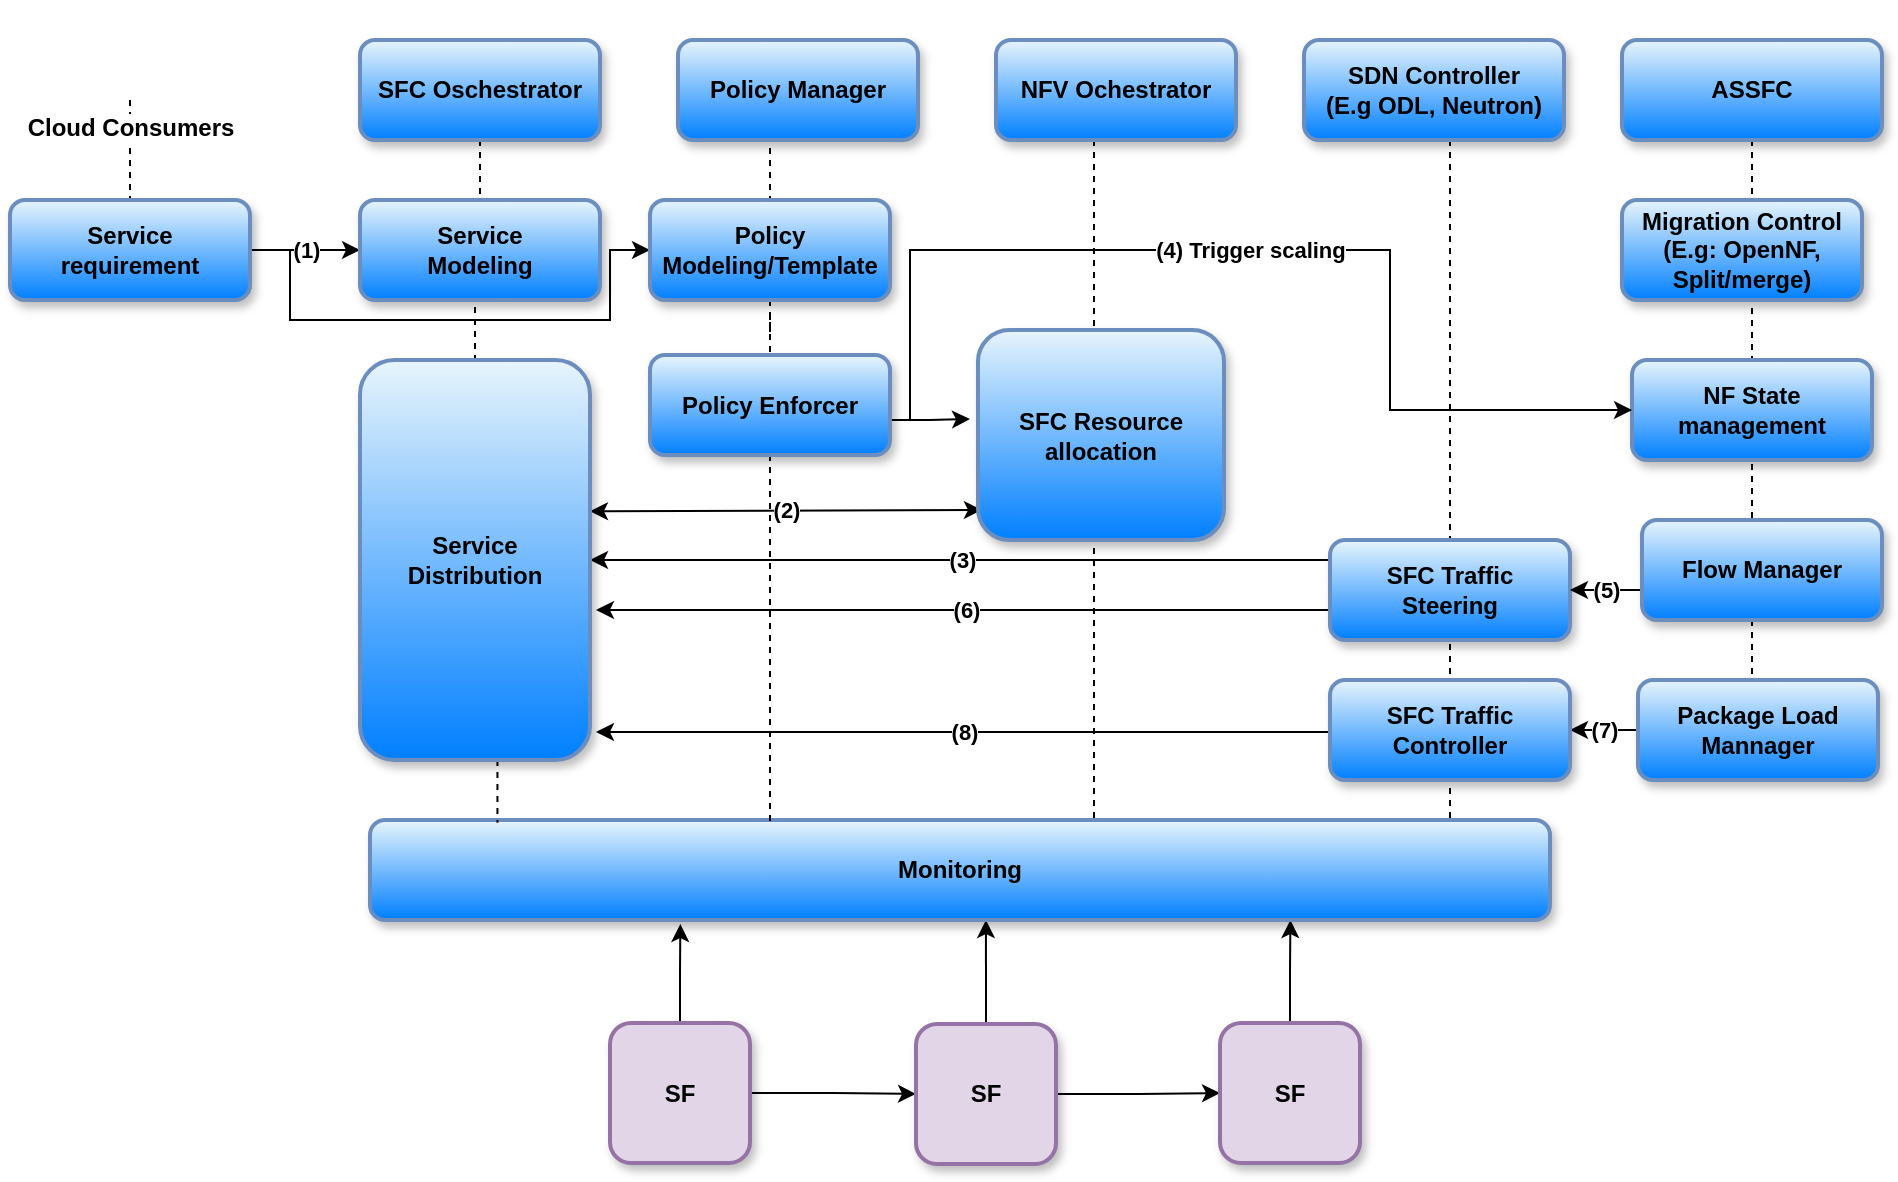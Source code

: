 <mxfile pages="1" version="11.2.1" type="github"><diagram id="kQbExWPN0CtBKPwcFrdm" name="Page-1"><mxGraphModel dx="2272" dy="804" grid="1" gridSize="10" guides="1" tooltips="1" connect="1" arrows="1" fold="1" page="1" pageScale="1" pageWidth="850" pageHeight="1100" math="0" shadow="0"><root><mxCell id="0"/><mxCell id="1" parent="0"/><mxCell id="6SpsZ48P79wsN-f36z8C-3" style="edgeStyle=orthogonalEdgeStyle;rounded=0;orthogonalLoop=1;jettySize=auto;html=1;endArrow=none;endFill=0;dashed=1;" edge="1" parent="1" source="CxNxVndCiNT-vSs8HuHa-2"><mxGeometry relative="1" as="geometry"><mxPoint x="861" y="500" as="targetPoint"/></mxGeometry></mxCell><mxCell id="CxNxVndCiNT-vSs8HuHa-1" style="edgeStyle=orthogonalEdgeStyle;rounded=0;orthogonalLoop=1;jettySize=auto;html=1;entryX=0.658;entryY=0;entryDx=0;entryDy=0;entryPerimeter=0;dashed=1;endArrow=none;endFill=0;" parent="1" source="JRXhheI9iP6am6KIxg5r-4" target="JRXhheI9iP6am6KIxg5r-3" edge="1"><mxGeometry relative="1" as="geometry"><Array as="points"><mxPoint x="532" y="520"/></Array></mxGeometry></mxCell><mxCell id="JRXhheI9iP6am6KIxg5r-28" style="edgeStyle=orthogonalEdgeStyle;rounded=0;orthogonalLoop=1;jettySize=auto;html=1;exitX=0.5;exitY=1;exitDx=0;exitDy=0;entryX=0.5;entryY=0;entryDx=0;entryDy=0;endArrow=none;endFill=0;dashed=1;" parent="1" source="cVBhmCMEJ00_9S8NygyT-1" target="JRXhheI9iP6am6KIxg5r-5" edge="1"><mxGeometry relative="1" as="geometry"/></mxCell><mxCell id="cVBhmCMEJ00_9S8NygyT-1" value="&lt;b&gt;Cloud Consumers&lt;/b&gt;" style="shape=image;html=1;verticalAlign=top;verticalLabelPosition=bottom;labelBackgroundColor=#ffffff;imageAspect=0;aspect=fixed;image=https://cdn2.iconfinder.com/data/icons/pinpoint-interface/48/users-128.png" parent="1" vertex="1"><mxGeometry x="25" y="110" width="50" height="50" as="geometry"/></mxCell><mxCell id="JRXhheI9iP6am6KIxg5r-34" style="edgeStyle=orthogonalEdgeStyle;rounded=0;orthogonalLoop=1;jettySize=auto;html=1;entryX=0.92;entryY=0.04;entryDx=0;entryDy=0;dashed=1;endArrow=none;endFill=0;entryPerimeter=0;" parent="1" source="cVBhmCMEJ00_9S8NygyT-2" target="JRXhheI9iP6am6KIxg5r-3" edge="1"><mxGeometry relative="1" as="geometry"><Array as="points"><mxPoint x="710" y="522"/></Array></mxGeometry></mxCell><mxCell id="cVBhmCMEJ00_9S8NygyT-2" value="&lt;b&gt;SDN Controller&lt;br&gt;(&lt;/b&gt;&lt;b&gt;E.g ODL, Neutron&lt;/b&gt;&lt;b&gt;)&lt;br&gt;&lt;/b&gt;" style="rounded=1;whiteSpace=wrap;html=1;fillColor=#E8F5FC;strokeColor=#6c8ebf;gradientColor=#007FFF;strokeWidth=2;glass=0;shadow=1;comic=0;" parent="1" vertex="1"><mxGeometry x="637" y="130" width="130" height="50" as="geometry"/></mxCell><mxCell id="6SpsZ48P79wsN-f36z8C-7" style="edgeStyle=orthogonalEdgeStyle;rounded=0;orthogonalLoop=1;jettySize=auto;html=1;exitX=0.5;exitY=0;exitDx=0;exitDy=0;entryX=0.263;entryY=1.04;entryDx=0;entryDy=0;entryPerimeter=0;endArrow=classic;endFill=1;" edge="1" parent="1" source="cVBhmCMEJ00_9S8NygyT-10" target="JRXhheI9iP6am6KIxg5r-3"><mxGeometry relative="1" as="geometry"/></mxCell><mxCell id="6SpsZ48P79wsN-f36z8C-11" style="edgeStyle=orthogonalEdgeStyle;rounded=0;orthogonalLoop=1;jettySize=auto;html=1;endArrow=classic;endFill=1;" edge="1" parent="1" source="cVBhmCMEJ00_9S8NygyT-10" target="cVBhmCMEJ00_9S8NygyT-11"><mxGeometry relative="1" as="geometry"/></mxCell><mxCell id="cVBhmCMEJ00_9S8NygyT-10" value="&lt;b&gt;SF&lt;/b&gt;" style="whiteSpace=wrap;html=1;rounded=1;shadow=1;glass=0;comic=0;strokeWidth=2;fillColor=#e1d5e7;strokeColor=#9673a6;gradientDirection=north;flipH=0;flipV=1;aspect=fixed;" parent="1" vertex="1"><mxGeometry x="290" y="621.5" width="70" height="70" as="geometry"/></mxCell><mxCell id="6SpsZ48P79wsN-f36z8C-8" style="edgeStyle=orthogonalEdgeStyle;rounded=0;orthogonalLoop=1;jettySize=auto;html=1;exitX=0.5;exitY=0;exitDx=0;exitDy=0;entryX=0.522;entryY=1;entryDx=0;entryDy=0;entryPerimeter=0;endArrow=classic;endFill=1;" edge="1" parent="1" source="cVBhmCMEJ00_9S8NygyT-11" target="JRXhheI9iP6am6KIxg5r-3"><mxGeometry relative="1" as="geometry"/></mxCell><mxCell id="6SpsZ48P79wsN-f36z8C-12" style="edgeStyle=orthogonalEdgeStyle;rounded=0;orthogonalLoop=1;jettySize=auto;html=1;endArrow=classic;endFill=1;" edge="1" parent="1" source="cVBhmCMEJ00_9S8NygyT-11" target="cVBhmCMEJ00_9S8NygyT-12"><mxGeometry relative="1" as="geometry"/></mxCell><mxCell id="cVBhmCMEJ00_9S8NygyT-11" value="&lt;b&gt;SF&lt;/b&gt;" style="whiteSpace=wrap;html=1;rounded=1;shadow=1;glass=0;comic=0;strokeWidth=2;fillColor=#e1d5e7;strokeColor=#9673a6;gradientDirection=north;flipH=0;flipV=1;aspect=fixed;" parent="1" vertex="1"><mxGeometry x="443" y="622" width="70" height="70" as="geometry"/></mxCell><mxCell id="6SpsZ48P79wsN-f36z8C-9" style="edgeStyle=orthogonalEdgeStyle;rounded=0;orthogonalLoop=1;jettySize=auto;html=1;exitX=0.5;exitY=0;exitDx=0;exitDy=0;entryX=0.78;entryY=1;entryDx=0;entryDy=0;entryPerimeter=0;endArrow=classic;endFill=1;" edge="1" parent="1" source="cVBhmCMEJ00_9S8NygyT-12" target="JRXhheI9iP6am6KIxg5r-3"><mxGeometry relative="1" as="geometry"/></mxCell><mxCell id="cVBhmCMEJ00_9S8NygyT-12" value="&lt;b&gt;SF&lt;/b&gt;" style="whiteSpace=wrap;html=1;rounded=1;shadow=1;glass=0;comic=0;strokeWidth=2;fillColor=#e1d5e7;strokeColor=#9673a6;gradientDirection=north;flipH=0;flipV=1;aspect=fixed;" parent="1" vertex="1"><mxGeometry x="595" y="621.5" width="70" height="70" as="geometry"/></mxCell><mxCell id="JRXhheI9iP6am6KIxg5r-23" style="edgeStyle=orthogonalEdgeStyle;rounded=0;orthogonalLoop=1;jettySize=auto;html=1;exitX=0.5;exitY=1;exitDx=0;exitDy=0;entryX=0.5;entryY=0;entryDx=0;entryDy=0;dashed=1;endArrow=none;endFill=0;" parent="1" source="JRXhheI9iP6am6KIxg5r-1" target="JRXhheI9iP6am6KIxg5r-13" edge="1"><mxGeometry relative="1" as="geometry"/></mxCell><mxCell id="JRXhheI9iP6am6KIxg5r-1" value="&lt;b&gt;SFC Oschestrator&lt;br&gt;&lt;/b&gt;" style="rounded=1;whiteSpace=wrap;html=1;fillColor=#E8F5FC;strokeColor=#6c8ebf;gradientColor=#007FFF;strokeWidth=2;glass=0;shadow=1;comic=0;" parent="1" vertex="1"><mxGeometry x="165" y="130" width="120" height="50" as="geometry"/></mxCell><mxCell id="JRXhheI9iP6am6KIxg5r-43" value="&lt;b&gt;(2)&lt;/b&gt;" style="edgeStyle=orthogonalEdgeStyle;rounded=0;orthogonalLoop=1;jettySize=auto;html=1;endArrow=classic;endFill=1;entryX=1;entryY=0.378;entryDx=0;entryDy=0;entryPerimeter=0;startArrow=classic;startFill=1;exitX=0.016;exitY=0.857;exitDx=0;exitDy=0;exitPerimeter=0;" parent="1" source="JRXhheI9iP6am6KIxg5r-2" target="JRXhheI9iP6am6KIxg5r-14" edge="1"><mxGeometry relative="1" as="geometry"><mxPoint x="290" y="346.667" as="targetPoint"/><mxPoint x="440" y="350" as="sourcePoint"/><Array as="points"><mxPoint x="472" y="365"/><mxPoint x="472" y="366"/></Array></mxGeometry></mxCell><mxCell id="JRXhheI9iP6am6KIxg5r-2" value="&lt;b&gt;SFC Resource allocation&lt;br&gt;&lt;/b&gt;" style="rounded=1;whiteSpace=wrap;html=1;fillColor=#E8F5FC;strokeColor=#6c8ebf;gradientColor=#007FFF;strokeWidth=2;glass=0;shadow=1;comic=0;" parent="1" vertex="1"><mxGeometry x="474" y="275" width="123" height="105" as="geometry"/></mxCell><mxCell id="JRXhheI9iP6am6KIxg5r-3" value="&lt;b&gt;Monitoring&lt;br&gt;&lt;/b&gt;" style="rounded=1;whiteSpace=wrap;html=1;fillColor=#E8F5FC;strokeColor=#6c8ebf;gradientColor=#007FFF;strokeWidth=2;glass=0;shadow=1;comic=0;" parent="1" vertex="1"><mxGeometry x="170" y="520" width="590" height="50" as="geometry"/></mxCell><mxCell id="JRXhheI9iP6am6KIxg5r-4" value="&lt;b&gt;NFV Ochestrator&lt;br&gt;&lt;/b&gt;" style="rounded=1;whiteSpace=wrap;html=1;fillColor=#E8F5FC;strokeColor=#6c8ebf;gradientColor=#007FFF;strokeWidth=2;glass=0;shadow=1;comic=0;" parent="1" vertex="1"><mxGeometry x="483" y="130" width="120" height="50" as="geometry"/></mxCell><mxCell id="JRXhheI9iP6am6KIxg5r-24" value="&lt;b&gt;(1)&lt;/b&gt;" style="edgeStyle=orthogonalEdgeStyle;rounded=0;orthogonalLoop=1;jettySize=auto;html=1;entryX=0;entryY=0.5;entryDx=0;entryDy=0;endArrow=classic;endFill=1;" parent="1" source="JRXhheI9iP6am6KIxg5r-5" target="JRXhheI9iP6am6KIxg5r-13" edge="1"><mxGeometry relative="1" as="geometry"/></mxCell><mxCell id="JRXhheI9iP6am6KIxg5r-27" style="edgeStyle=orthogonalEdgeStyle;rounded=0;orthogonalLoop=1;jettySize=auto;html=1;exitX=1;exitY=0.5;exitDx=0;exitDy=0;endArrow=classic;endFill=1;entryX=0;entryY=0.5;entryDx=0;entryDy=0;" parent="1" source="JRXhheI9iP6am6KIxg5r-5" target="JRXhheI9iP6am6KIxg5r-15" edge="1"><mxGeometry relative="1" as="geometry"><Array as="points"><mxPoint x="130" y="235"/><mxPoint x="130" y="270"/><mxPoint x="290" y="270"/><mxPoint x="290" y="235"/></Array></mxGeometry></mxCell><mxCell id="JRXhheI9iP6am6KIxg5r-5" value="&lt;b&gt;Service &lt;br&gt;requirement&lt;br&gt;&lt;/b&gt;" style="rounded=1;whiteSpace=wrap;html=1;fillColor=#E8F5FC;strokeColor=#6c8ebf;gradientColor=#007FFF;strokeWidth=2;glass=0;shadow=1;comic=0;" parent="1" vertex="1"><mxGeometry x="-10" y="210" width="120" height="50" as="geometry"/></mxCell><mxCell id="JRXhheI9iP6am6KIxg5r-18" style="edgeStyle=orthogonalEdgeStyle;rounded=0;orthogonalLoop=1;jettySize=auto;html=1;exitX=0.5;exitY=1;exitDx=0;exitDy=0;entryX=0.5;entryY=0;entryDx=0;entryDy=0;endArrow=none;endFill=0;dashed=1;" parent="1" source="JRXhheI9iP6am6KIxg5r-7" target="JRXhheI9iP6am6KIxg5r-15" edge="1"><mxGeometry relative="1" as="geometry"/></mxCell><mxCell id="JRXhheI9iP6am6KIxg5r-7" value="&lt;b&gt;Policy Manager&lt;br&gt;&lt;/b&gt;" style="rounded=1;whiteSpace=wrap;html=1;fillColor=#E8F5FC;strokeColor=#6c8ebf;gradientColor=#007FFF;strokeWidth=2;glass=0;shadow=1;comic=0;" parent="1" vertex="1"><mxGeometry x="324" y="130" width="120" height="50" as="geometry"/></mxCell><mxCell id="VaVUBM7jkD9ew-lNlTAx-12" value="&lt;b&gt;(6)&lt;/b&gt;" style="edgeStyle=orthogonalEdgeStyle;rounded=0;orthogonalLoop=1;jettySize=auto;html=1;exitX=0;exitY=0.75;exitDx=0;exitDy=0;endArrow=classic;endFill=1;entryX=1.026;entryY=0.625;entryDx=0;entryDy=0;entryPerimeter=0;" parent="1" source="JRXhheI9iP6am6KIxg5r-12" target="JRXhheI9iP6am6KIxg5r-14" edge="1"><mxGeometry relative="1" as="geometry"><mxPoint x="320" y="403" as="targetPoint"/><Array as="points"><mxPoint x="650" y="415"/></Array></mxGeometry></mxCell><mxCell id="VaVUBM7jkD9ew-lNlTAx-13" value="&lt;b&gt;(3)&lt;/b&gt;" style="edgeStyle=orthogonalEdgeStyle;rounded=0;orthogonalLoop=1;jettySize=auto;html=1;exitX=0;exitY=0.25;exitDx=0;exitDy=0;endArrow=classic;endFill=1;entryX=1;entryY=0.5;entryDx=0;entryDy=0;" parent="1" source="JRXhheI9iP6am6KIxg5r-12" target="JRXhheI9iP6am6KIxg5r-14" edge="1"><mxGeometry relative="1" as="geometry"><mxPoint x="310" y="380" as="targetPoint"/><Array as="points"><mxPoint x="650" y="390"/></Array></mxGeometry></mxCell><mxCell id="JRXhheI9iP6am6KIxg5r-12" value="&lt;b&gt;SFC Traffic &lt;br&gt;Steering&lt;br&gt;&lt;/b&gt;" style="rounded=1;whiteSpace=wrap;html=1;fillColor=#E8F5FC;strokeColor=#6c8ebf;gradientColor=#007FFF;strokeWidth=2;glass=0;shadow=1;comic=0;" parent="1" vertex="1"><mxGeometry x="650" y="380" width="120" height="50" as="geometry"/></mxCell><mxCell id="JRXhheI9iP6am6KIxg5r-17" style="edgeStyle=orthogonalEdgeStyle;rounded=0;orthogonalLoop=1;jettySize=auto;html=1;exitX=0.5;exitY=1;exitDx=0;exitDy=0;entryX=0.5;entryY=0;entryDx=0;entryDy=0;endArrow=none;endFill=0;dashed=1;" parent="1" source="JRXhheI9iP6am6KIxg5r-13" target="JRXhheI9iP6am6KIxg5r-14" edge="1"><mxGeometry relative="1" as="geometry"/></mxCell><mxCell id="JRXhheI9iP6am6KIxg5r-13" value="&lt;b&gt;Service &lt;br&gt;Modeling&lt;br&gt;&lt;/b&gt;" style="rounded=1;whiteSpace=wrap;html=1;fillColor=#E8F5FC;strokeColor=#6c8ebf;gradientColor=#007FFF;strokeWidth=2;glass=0;shadow=1;comic=0;" parent="1" vertex="1"><mxGeometry x="165" y="210" width="120" height="50" as="geometry"/></mxCell><mxCell id="JRXhheI9iP6am6KIxg5r-31" style="edgeStyle=orthogonalEdgeStyle;rounded=0;orthogonalLoop=1;jettySize=auto;html=1;entryX=0.108;entryY=0.027;entryDx=0;entryDy=0;entryPerimeter=0;dashed=1;endArrow=none;endFill=0;" parent="1" source="JRXhheI9iP6am6KIxg5r-14" target="JRXhheI9iP6am6KIxg5r-3" edge="1"><mxGeometry relative="1" as="geometry"><Array as="points"><mxPoint x="229" y="450"/><mxPoint x="229" y="450"/></Array></mxGeometry></mxCell><mxCell id="JRXhheI9iP6am6KIxg5r-14" value="&lt;b&gt;Service &lt;br&gt;Distribution&lt;br&gt;&lt;/b&gt;" style="rounded=1;whiteSpace=wrap;html=1;fillColor=#E8F5FC;strokeColor=#6c8ebf;gradientColor=#007FFF;strokeWidth=2;glass=0;shadow=1;comic=0;" parent="1" vertex="1"><mxGeometry x="165" y="290" width="115" height="200" as="geometry"/></mxCell><mxCell id="JRXhheI9iP6am6KIxg5r-37" style="edgeStyle=orthogonalEdgeStyle;rounded=0;orthogonalLoop=1;jettySize=auto;html=1;entryX=0.5;entryY=0;entryDx=0;entryDy=0;dashed=1;endArrow=none;endFill=0;" parent="1" source="JRXhheI9iP6am6KIxg5r-15" target="JRXhheI9iP6am6KIxg5r-35" edge="1"><mxGeometry relative="1" as="geometry"/></mxCell><mxCell id="JRXhheI9iP6am6KIxg5r-15" value="&lt;b&gt;Policy Modeling/Template&lt;br&gt;&lt;/b&gt;" style="rounded=1;whiteSpace=wrap;html=1;fillColor=#E8F5FC;strokeColor=#6c8ebf;gradientColor=#007FFF;strokeWidth=2;glass=0;shadow=1;comic=0;" parent="1" vertex="1"><mxGeometry x="310" y="210" width="120" height="50" as="geometry"/></mxCell><mxCell id="JRXhheI9iP6am6KIxg5r-32" value="&lt;b&gt;NF State management&lt;br&gt;&lt;/b&gt;" style="rounded=1;whiteSpace=wrap;html=1;fillColor=#E8F5FC;strokeColor=#6c8ebf;gradientColor=#007FFF;strokeWidth=2;glass=0;shadow=1;comic=0;" parent="1" vertex="1"><mxGeometry x="801" y="290" width="120" height="50" as="geometry"/></mxCell><mxCell id="JRXhheI9iP6am6KIxg5r-36" value="&lt;b&gt;(5)&lt;/b&gt;" style="edgeStyle=orthogonalEdgeStyle;rounded=0;orthogonalLoop=1;jettySize=auto;html=1;entryX=1;entryY=0.5;entryDx=0;entryDy=0;endArrow=classic;endFill=1;" parent="1" target="JRXhheI9iP6am6KIxg5r-12" edge="1" source="JRXhheI9iP6am6KIxg5r-11"><mxGeometry relative="1" as="geometry"><mxPoint x="960" y="405" as="sourcePoint"/><Array as="points"><mxPoint x="910" y="405"/></Array></mxGeometry></mxCell><mxCell id="JRXhheI9iP6am6KIxg5r-39" style="edgeStyle=orthogonalEdgeStyle;rounded=0;orthogonalLoop=1;jettySize=auto;html=1;dashed=1;endArrow=none;endFill=0;" parent="1" source="JRXhheI9iP6am6KIxg5r-35" edge="1"><mxGeometry relative="1" as="geometry"><mxPoint x="370" y="521" as="targetPoint"/><Array as="points"><mxPoint x="370" y="521"/></Array></mxGeometry></mxCell><mxCell id="JRXhheI9iP6am6KIxg5r-41" value="&lt;b&gt;(4) Trigger scaling&lt;/b&gt;" style="edgeStyle=orthogonalEdgeStyle;rounded=0;orthogonalLoop=1;jettySize=auto;html=1;exitX=1;exitY=0.5;exitDx=0;exitDy=0;entryX=0;entryY=0.5;entryDx=0;entryDy=0;endArrow=classic;endFill=1;" parent="1" source="JRXhheI9iP6am6KIxg5r-35" target="JRXhheI9iP6am6KIxg5r-32" edge="1"><mxGeometry relative="1" as="geometry"><Array as="points"><mxPoint x="430" y="320"/><mxPoint x="440" y="320"/><mxPoint x="440" y="235"/><mxPoint x="680" y="235"/><mxPoint x="680" y="315"/></Array></mxGeometry></mxCell><mxCell id="JRXhheI9iP6am6KIxg5r-55" style="edgeStyle=orthogonalEdgeStyle;rounded=0;orthogonalLoop=1;jettySize=auto;html=1;exitX=1;exitY=0.5;exitDx=0;exitDy=0;entryX=0;entryY=0.5;entryDx=0;entryDy=0;startArrow=none;startFill=0;endArrow=classic;endFill=1;" parent="1" edge="1"><mxGeometry relative="1" as="geometry"><mxPoint x="430" y="309.5" as="sourcePoint"/><mxPoint x="470" y="319.5" as="targetPoint"/><Array as="points"><mxPoint x="430" y="320"/><mxPoint x="450" y="320"/></Array></mxGeometry></mxCell><mxCell id="JRXhheI9iP6am6KIxg5r-35" value="&lt;b&gt;Policy Enforcer&lt;br&gt;&lt;/b&gt;" style="rounded=1;whiteSpace=wrap;html=1;fillColor=#E8F5FC;strokeColor=#6c8ebf;gradientColor=#007FFF;strokeWidth=2;glass=0;shadow=1;comic=0;" parent="1" vertex="1"><mxGeometry x="310" y="287.5" width="120" height="50" as="geometry"/></mxCell><mxCell id="6SpsZ48P79wsN-f36z8C-10" value="&lt;b&gt;(7)&lt;/b&gt;" style="edgeStyle=orthogonalEdgeStyle;rounded=0;orthogonalLoop=1;jettySize=auto;html=1;exitX=0;exitY=0.5;exitDx=0;exitDy=0;entryX=1;entryY=0.5;entryDx=0;entryDy=0;endArrow=classic;endFill=1;" edge="1" parent="1" source="VaVUBM7jkD9ew-lNlTAx-2" target="CxNxVndCiNT-vSs8HuHa-5"><mxGeometry relative="1" as="geometry"/></mxCell><mxCell id="VaVUBM7jkD9ew-lNlTAx-2" value="&lt;b&gt;Package Load Mannager&lt;br&gt;&lt;/b&gt;" style="rounded=1;whiteSpace=wrap;html=1;fillColor=#E8F5FC;strokeColor=#6c8ebf;gradientColor=#007FFF;strokeWidth=2;glass=0;shadow=1;comic=0;" parent="1" vertex="1"><mxGeometry x="804" y="450" width="120" height="50" as="geometry"/></mxCell><mxCell id="CxNxVndCiNT-vSs8HuHa-2" value="&lt;b&gt;ASSFC&lt;br&gt;&lt;/b&gt;" style="rounded=1;whiteSpace=wrap;html=1;fillColor=#E8F5FC;strokeColor=#6c8ebf;gradientColor=#007FFF;strokeWidth=2;glass=0;shadow=1;comic=0;" parent="1" vertex="1"><mxGeometry x="796" y="130" width="130" height="50" as="geometry"/></mxCell><mxCell id="6SpsZ48P79wsN-f36z8C-5" value="&lt;b&gt;(8)&lt;/b&gt;" style="edgeStyle=orthogonalEdgeStyle;rounded=0;orthogonalLoop=1;jettySize=auto;html=1;endArrow=classic;endFill=1;entryX=1.026;entryY=0.93;entryDx=0;entryDy=0;entryPerimeter=0;" edge="1" parent="1" source="CxNxVndCiNT-vSs8HuHa-5" target="JRXhheI9iP6am6KIxg5r-14"><mxGeometry relative="1" as="geometry"><mxPoint x="290" y="475" as="targetPoint"/><Array as="points"><mxPoint x="560" y="476"/><mxPoint x="560" y="476"/></Array></mxGeometry></mxCell><mxCell id="CxNxVndCiNT-vSs8HuHa-5" value="&lt;b&gt;SFC Traffic &lt;br&gt;Controller&lt;br&gt;&lt;/b&gt;" style="rounded=1;whiteSpace=wrap;html=1;fillColor=#E8F5FC;strokeColor=#6c8ebf;gradientColor=#007FFF;strokeWidth=2;glass=0;shadow=1;comic=0;" parent="1" vertex="1"><mxGeometry x="650" y="450" width="120" height="50" as="geometry"/></mxCell><mxCell id="Mx0pS9zkEsmlNPc9uyDG-16" value="&lt;b&gt;Migration Control&lt;br&gt;(E.g: OpenNF, Split/merge)&lt;br&gt;&lt;/b&gt;" style="rounded=1;whiteSpace=wrap;html=1;fillColor=#E8F5FC;strokeColor=#6c8ebf;gradientColor=#007FFF;strokeWidth=2;glass=0;shadow=1;comic=0;" parent="1" vertex="1"><mxGeometry x="796" y="210" width="120" height="50" as="geometry"/></mxCell><mxCell id="JRXhheI9iP6am6KIxg5r-11" value="&lt;b&gt;Flow Manager&lt;br&gt;&lt;/b&gt;" style="rounded=1;whiteSpace=wrap;html=1;fillColor=#E8F5FC;strokeColor=#6c8ebf;gradientColor=#007FFF;strokeWidth=2;glass=0;shadow=1;comic=0;" parent="1" vertex="1"><mxGeometry x="806" y="370" width="120" height="50" as="geometry"/></mxCell></root></mxGraphModel></diagram></mxfile>